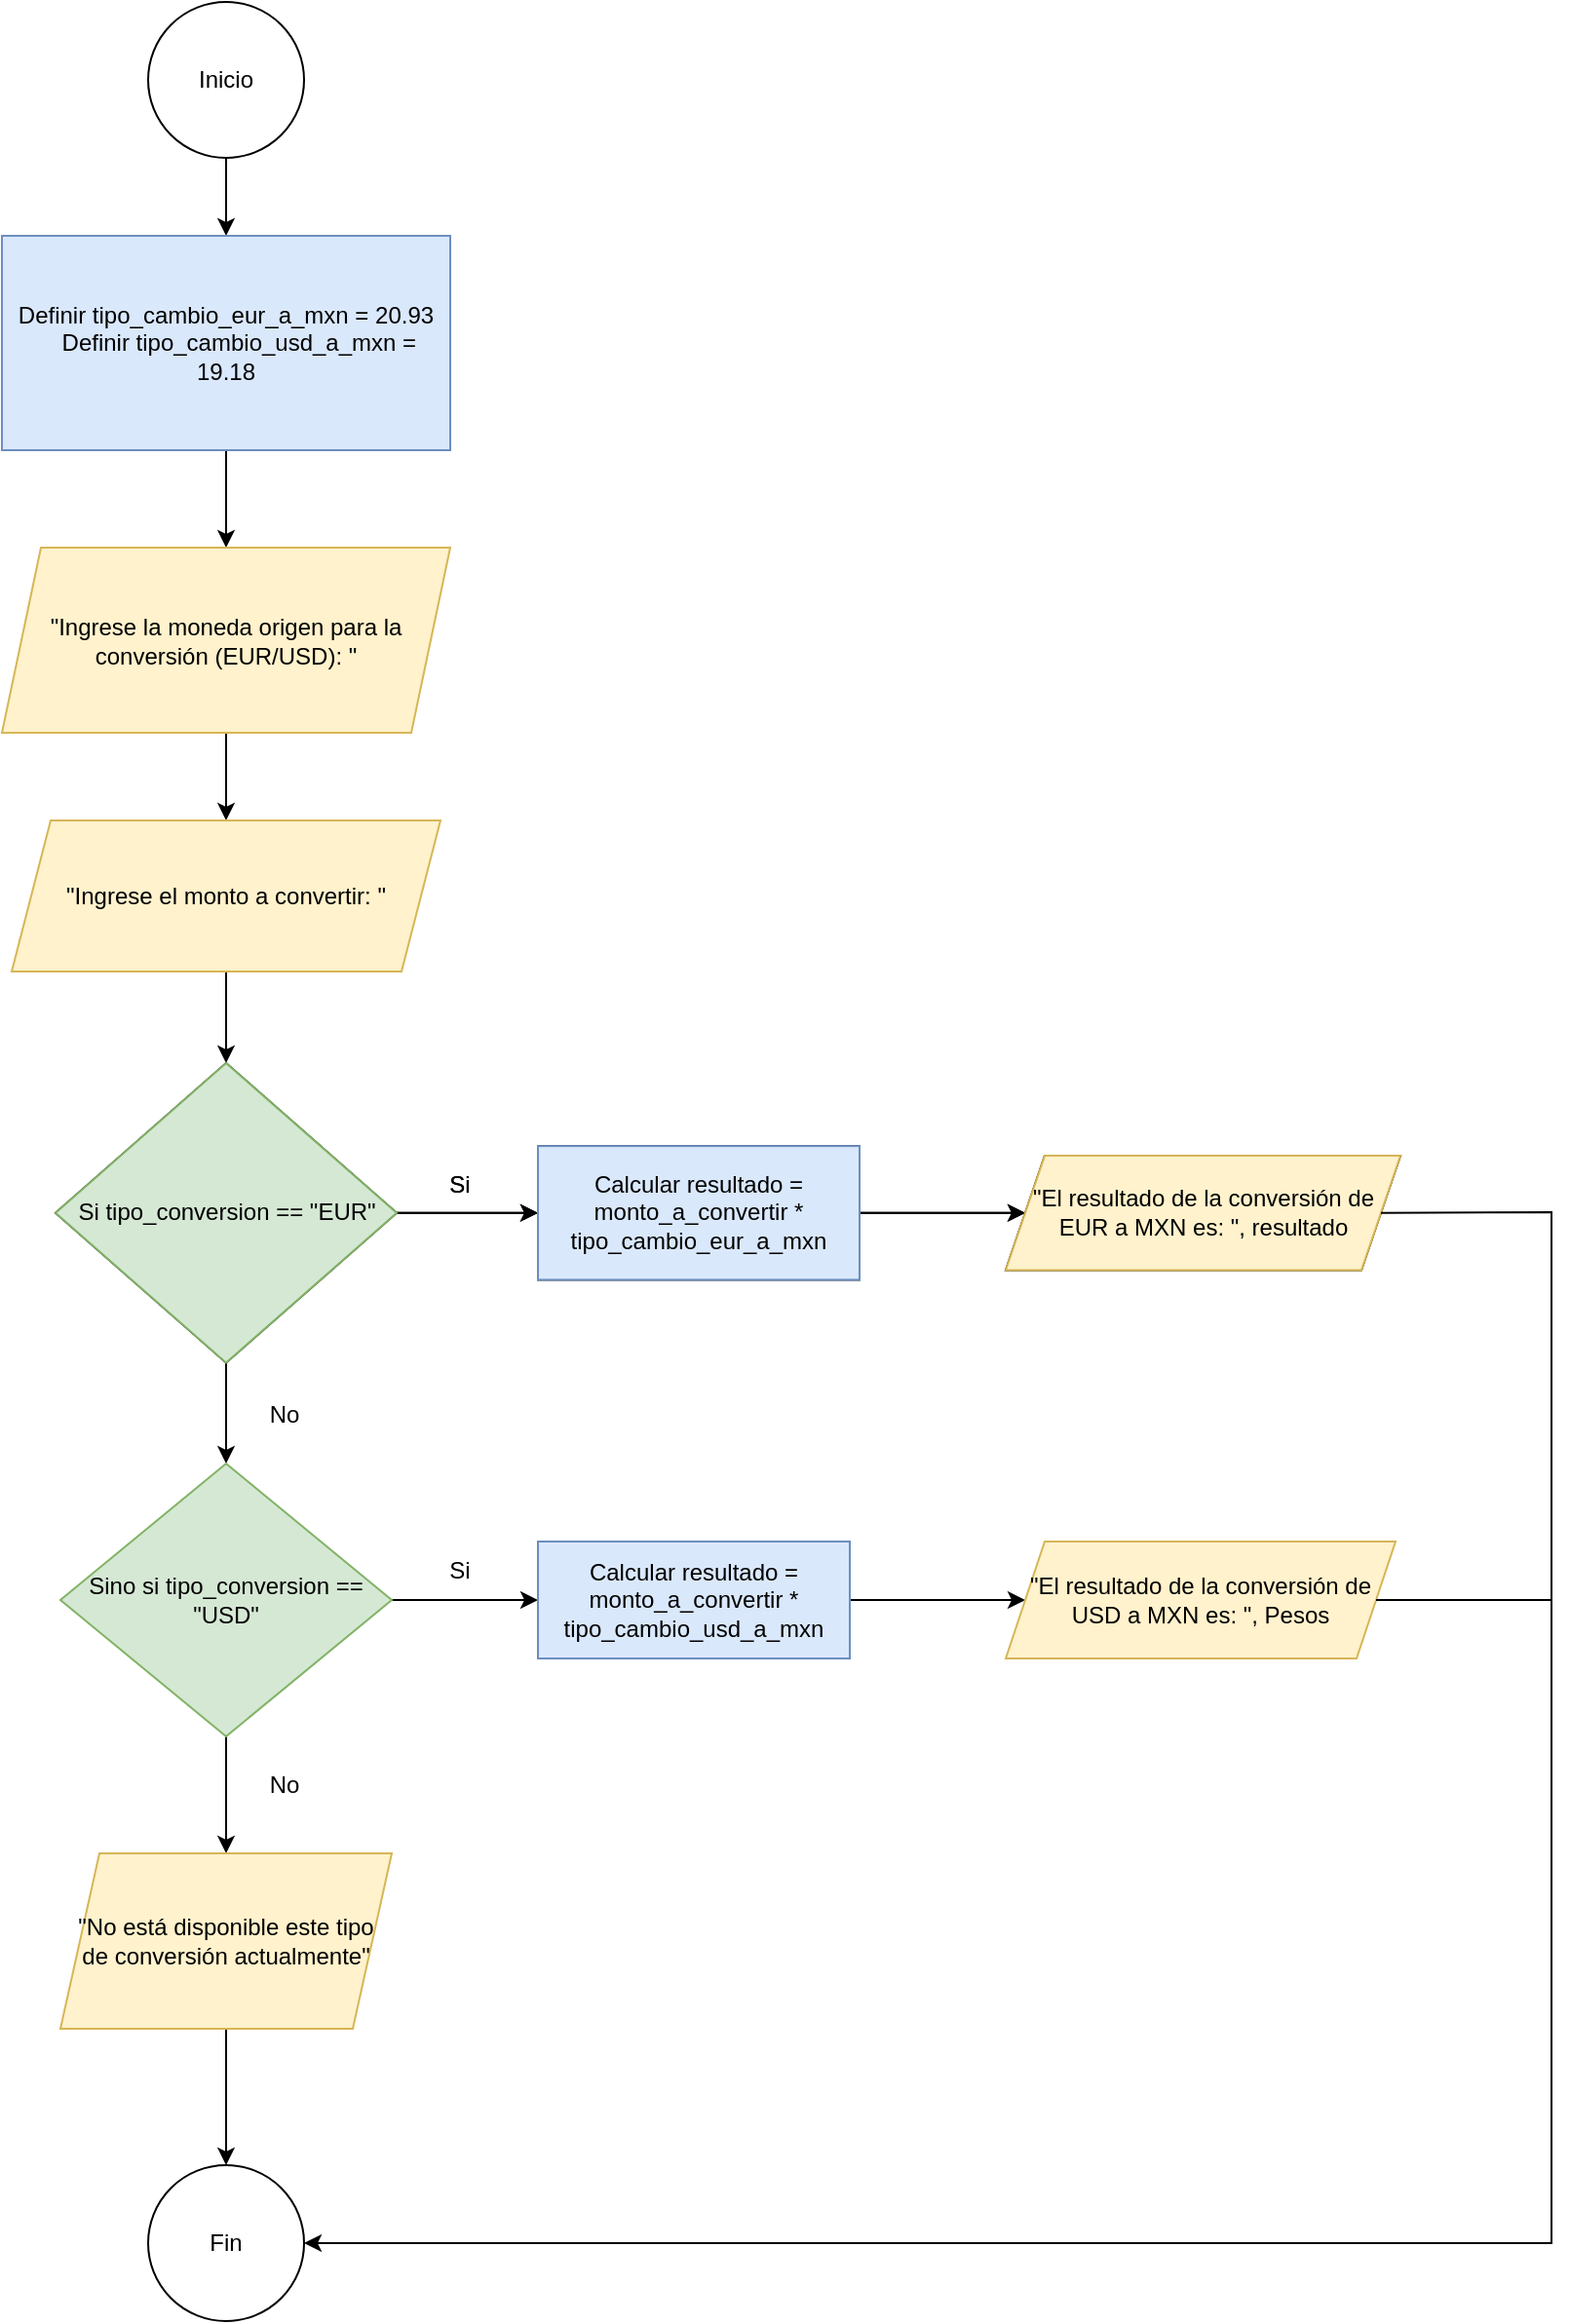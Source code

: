 <mxfile version="24.7.6">
  <diagram id="C5RBs43oDa-KdzZeNtuy" name="Page-1">
    <mxGraphModel dx="1050" dy="569" grid="1" gridSize="10" guides="1" tooltips="1" connect="1" arrows="1" fold="1" page="1" pageScale="1" pageWidth="827" pageHeight="1169" math="0" shadow="0">
      <root>
        <mxCell id="WIyWlLk6GJQsqaUBKTNV-0" />
        <mxCell id="WIyWlLk6GJQsqaUBKTNV-1" parent="WIyWlLk6GJQsqaUBKTNV-0" />
        <mxCell id="706b4MzArVGDcZyyfqEb-2" value="" style="edgeStyle=orthogonalEdgeStyle;rounded=0;orthogonalLoop=1;jettySize=auto;html=1;" edge="1" parent="WIyWlLk6GJQsqaUBKTNV-1" source="706b4MzArVGDcZyyfqEb-0" target="706b4MzArVGDcZyyfqEb-1">
          <mxGeometry relative="1" as="geometry" />
        </mxCell>
        <mxCell id="706b4MzArVGDcZyyfqEb-0" value="&lt;font style=&quot;vertical-align: inherit;&quot;&gt;&lt;font style=&quot;vertical-align: inherit;&quot;&gt;Inicio&lt;/font&gt;&lt;/font&gt;" style="ellipse;whiteSpace=wrap;html=1;aspect=fixed;" vertex="1" parent="WIyWlLk6GJQsqaUBKTNV-1">
          <mxGeometry x="360" y="40" width="80" height="80" as="geometry" />
        </mxCell>
        <mxCell id="706b4MzArVGDcZyyfqEb-4" value="" style="edgeStyle=orthogonalEdgeStyle;rounded=0;orthogonalLoop=1;jettySize=auto;html=1;" edge="1" parent="WIyWlLk6GJQsqaUBKTNV-1" source="706b4MzArVGDcZyyfqEb-1" target="706b4MzArVGDcZyyfqEb-3">
          <mxGeometry relative="1" as="geometry" />
        </mxCell>
        <mxCell id="706b4MzArVGDcZyyfqEb-1" value="&lt;div&gt;&lt;font style=&quot;vertical-align: inherit;&quot;&gt;&lt;font style=&quot;vertical-align: inherit;&quot;&gt;Definir tipo_cambio_eur_a_mxn = 20.93&lt;/font&gt;&lt;/font&gt;&lt;/div&gt;&lt;div&gt;&lt;font style=&quot;vertical-align: inherit;&quot;&gt;&lt;font style=&quot;vertical-align: inherit;&quot;&gt;&amp;nbsp; &amp;nbsp; Definir tipo_cambio_usd_a_mxn = 19.18&lt;/font&gt;&lt;/font&gt;&lt;/div&gt;" style="whiteSpace=wrap;html=1;fillColor=#dae8fc;strokeColor=#6c8ebf;" vertex="1" parent="WIyWlLk6GJQsqaUBKTNV-1">
          <mxGeometry x="285" y="160" width="230" height="110" as="geometry" />
        </mxCell>
        <mxCell id="706b4MzArVGDcZyyfqEb-8" value="" style="edgeStyle=orthogonalEdgeStyle;rounded=0;orthogonalLoop=1;jettySize=auto;html=1;" edge="1" parent="WIyWlLk6GJQsqaUBKTNV-1" source="706b4MzArVGDcZyyfqEb-3" target="706b4MzArVGDcZyyfqEb-7">
          <mxGeometry relative="1" as="geometry" />
        </mxCell>
        <mxCell id="706b4MzArVGDcZyyfqEb-3" value="&quot;Ingrese la moneda origen para la conversión (EUR/USD): &quot;" style="shape=parallelogram;perimeter=parallelogramPerimeter;whiteSpace=wrap;html=1;fixedSize=1;fillColor=#fff2cc;strokeColor=#d6b656;" vertex="1" parent="WIyWlLk6GJQsqaUBKTNV-1">
          <mxGeometry x="285" y="320" width="230" height="95" as="geometry" />
        </mxCell>
        <mxCell id="706b4MzArVGDcZyyfqEb-10" value="" style="edgeStyle=orthogonalEdgeStyle;rounded=0;orthogonalLoop=1;jettySize=auto;html=1;" edge="1" parent="WIyWlLk6GJQsqaUBKTNV-1" source="706b4MzArVGDcZyyfqEb-7" target="706b4MzArVGDcZyyfqEb-9">
          <mxGeometry relative="1" as="geometry" />
        </mxCell>
        <mxCell id="706b4MzArVGDcZyyfqEb-7" value="&quot;Ingrese el monto a convertir: &quot;" style="shape=parallelogram;perimeter=parallelogramPerimeter;whiteSpace=wrap;html=1;fixedSize=1;fillColor=#fff2cc;strokeColor=#d6b656;" vertex="1" parent="WIyWlLk6GJQsqaUBKTNV-1">
          <mxGeometry x="290" y="460" width="220" height="77.5" as="geometry" />
        </mxCell>
        <mxCell id="706b4MzArVGDcZyyfqEb-13" value="" style="edgeStyle=orthogonalEdgeStyle;rounded=0;orthogonalLoop=1;jettySize=auto;html=1;" edge="1" parent="WIyWlLk6GJQsqaUBKTNV-1" source="706b4MzArVGDcZyyfqEb-9" target="706b4MzArVGDcZyyfqEb-12">
          <mxGeometry relative="1" as="geometry" />
        </mxCell>
        <mxCell id="706b4MzArVGDcZyyfqEb-9" value="Si tipo_conversion == &quot;EUR&quot;" style="rhombus;whiteSpace=wrap;html=1;" vertex="1" parent="WIyWlLk6GJQsqaUBKTNV-1">
          <mxGeometry x="312.5" y="584.5" width="175" height="153.75" as="geometry" />
        </mxCell>
        <mxCell id="706b4MzArVGDcZyyfqEb-15" value="" style="edgeStyle=orthogonalEdgeStyle;rounded=0;orthogonalLoop=1;jettySize=auto;html=1;" edge="1" parent="WIyWlLk6GJQsqaUBKTNV-1" source="706b4MzArVGDcZyyfqEb-12" target="706b4MzArVGDcZyyfqEb-14">
          <mxGeometry relative="1" as="geometry" />
        </mxCell>
        <mxCell id="706b4MzArVGDcZyyfqEb-12" value="Calcular resultado = monto_a_convertir * tipo_cambio_eur_a_mxn" style="whiteSpace=wrap;html=1;" vertex="1" parent="WIyWlLk6GJQsqaUBKTNV-1">
          <mxGeometry x="560" y="627.06" width="165" height="68.63" as="geometry" />
        </mxCell>
        <mxCell id="706b4MzArVGDcZyyfqEb-14" value="&quot;El resultado de la conversión de EUR a MXN es: &quot;, Pesos" style="shape=parallelogram;perimeter=parallelogramPerimeter;whiteSpace=wrap;html=1;fixedSize=1;" vertex="1" parent="WIyWlLk6GJQsqaUBKTNV-1">
          <mxGeometry x="800" y="632.06" width="202.5" height="58.63" as="geometry" />
        </mxCell>
        <mxCell id="706b4MzArVGDcZyyfqEb-16" value="Si" style="text;html=1;align=center;verticalAlign=middle;whiteSpace=wrap;rounded=0;" vertex="1" parent="WIyWlLk6GJQsqaUBKTNV-1">
          <mxGeometry x="490" y="632.06" width="60" height="30" as="geometry" />
        </mxCell>
        <mxCell id="706b4MzArVGDcZyyfqEb-19" value="" style="edgeStyle=orthogonalEdgeStyle;rounded=0;orthogonalLoop=1;jettySize=auto;html=1;" edge="1" parent="WIyWlLk6GJQsqaUBKTNV-1" source="706b4MzArVGDcZyyfqEb-20" target="706b4MzArVGDcZyyfqEb-22">
          <mxGeometry relative="1" as="geometry" />
        </mxCell>
        <mxCell id="706b4MzArVGDcZyyfqEb-26" value="" style="edgeStyle=orthogonalEdgeStyle;rounded=0;orthogonalLoop=1;jettySize=auto;html=1;" edge="1" parent="WIyWlLk6GJQsqaUBKTNV-1" source="706b4MzArVGDcZyyfqEb-20" target="706b4MzArVGDcZyyfqEb-25">
          <mxGeometry relative="1" as="geometry" />
        </mxCell>
        <mxCell id="706b4MzArVGDcZyyfqEb-20" value="Si tipo_conversion == &quot;EUR&quot;" style="rhombus;whiteSpace=wrap;html=1;fillColor=#d5e8d4;strokeColor=#82b366;" vertex="1" parent="WIyWlLk6GJQsqaUBKTNV-1">
          <mxGeometry x="312.5" y="584.5" width="175" height="153.75" as="geometry" />
        </mxCell>
        <mxCell id="706b4MzArVGDcZyyfqEb-21" value="" style="edgeStyle=orthogonalEdgeStyle;rounded=0;orthogonalLoop=1;jettySize=auto;html=1;" edge="1" parent="WIyWlLk6GJQsqaUBKTNV-1" source="706b4MzArVGDcZyyfqEb-22" target="706b4MzArVGDcZyyfqEb-23">
          <mxGeometry relative="1" as="geometry" />
        </mxCell>
        <mxCell id="706b4MzArVGDcZyyfqEb-22" value="Calcular resultado = monto_a_convertir * tipo_cambio_eur_a_mxn" style="whiteSpace=wrap;html=1;fillColor=#dae8fc;strokeColor=#6c8ebf;" vertex="1" parent="WIyWlLk6GJQsqaUBKTNV-1">
          <mxGeometry x="560" y="627.06" width="165" height="68.63" as="geometry" />
        </mxCell>
        <mxCell id="706b4MzArVGDcZyyfqEb-23" value="&quot;El resultado de la conversión de EUR a MXN es: &quot;, resultado" style="shape=parallelogram;perimeter=parallelogramPerimeter;whiteSpace=wrap;html=1;fixedSize=1;fillColor=#fff2cc;strokeColor=#d6b656;" vertex="1" parent="WIyWlLk6GJQsqaUBKTNV-1">
          <mxGeometry x="800" y="632.06" width="202.5" height="58.63" as="geometry" />
        </mxCell>
        <mxCell id="706b4MzArVGDcZyyfqEb-24" value="Si" style="text;html=1;align=center;verticalAlign=middle;whiteSpace=wrap;rounded=0;" vertex="1" parent="WIyWlLk6GJQsqaUBKTNV-1">
          <mxGeometry x="490" y="632.06" width="60" height="30" as="geometry" />
        </mxCell>
        <mxCell id="706b4MzArVGDcZyyfqEb-28" value="" style="edgeStyle=orthogonalEdgeStyle;rounded=0;orthogonalLoop=1;jettySize=auto;html=1;" edge="1" parent="WIyWlLk6GJQsqaUBKTNV-1" source="706b4MzArVGDcZyyfqEb-25" target="706b4MzArVGDcZyyfqEb-27">
          <mxGeometry relative="1" as="geometry" />
        </mxCell>
        <mxCell id="706b4MzArVGDcZyyfqEb-34" value="" style="edgeStyle=orthogonalEdgeStyle;rounded=0;orthogonalLoop=1;jettySize=auto;html=1;" edge="1" parent="WIyWlLk6GJQsqaUBKTNV-1" source="706b4MzArVGDcZyyfqEb-25" target="706b4MzArVGDcZyyfqEb-33">
          <mxGeometry relative="1" as="geometry" />
        </mxCell>
        <mxCell id="706b4MzArVGDcZyyfqEb-25" value="Sino si tipo_conversion == &quot;USD&quot;" style="rhombus;whiteSpace=wrap;html=1;fillColor=#d5e8d4;strokeColor=#82b366;" vertex="1" parent="WIyWlLk6GJQsqaUBKTNV-1">
          <mxGeometry x="315" y="790" width="170" height="140" as="geometry" />
        </mxCell>
        <mxCell id="706b4MzArVGDcZyyfqEb-30" value="" style="edgeStyle=orthogonalEdgeStyle;rounded=0;orthogonalLoop=1;jettySize=auto;html=1;" edge="1" parent="WIyWlLk6GJQsqaUBKTNV-1" source="706b4MzArVGDcZyyfqEb-27" target="706b4MzArVGDcZyyfqEb-29">
          <mxGeometry relative="1" as="geometry" />
        </mxCell>
        <mxCell id="706b4MzArVGDcZyyfqEb-27" value="Calcular resultado = monto_a_convertir * tipo_cambio_usd_a_mxn" style="whiteSpace=wrap;html=1;fillColor=#dae8fc;strokeColor=#6c8ebf;" vertex="1" parent="WIyWlLk6GJQsqaUBKTNV-1">
          <mxGeometry x="560" y="830" width="160" height="60" as="geometry" />
        </mxCell>
        <mxCell id="706b4MzArVGDcZyyfqEb-29" value="&quot;El resultado de la conversión de USD a MXN es: &quot;, Pesos" style="shape=parallelogram;perimeter=parallelogramPerimeter;whiteSpace=wrap;html=1;fixedSize=1;fillColor=#fff2cc;strokeColor=#d6b656;" vertex="1" parent="WIyWlLk6GJQsqaUBKTNV-1">
          <mxGeometry x="800" y="830" width="200" height="60" as="geometry" />
        </mxCell>
        <mxCell id="706b4MzArVGDcZyyfqEb-31" value="Si" style="text;html=1;align=center;verticalAlign=middle;whiteSpace=wrap;rounded=0;" vertex="1" parent="WIyWlLk6GJQsqaUBKTNV-1">
          <mxGeometry x="490" y="830" width="60" height="30" as="geometry" />
        </mxCell>
        <mxCell id="706b4MzArVGDcZyyfqEb-32" value="No" style="text;html=1;align=center;verticalAlign=middle;whiteSpace=wrap;rounded=0;" vertex="1" parent="WIyWlLk6GJQsqaUBKTNV-1">
          <mxGeometry x="400" y="750" width="60" height="30" as="geometry" />
        </mxCell>
        <mxCell id="706b4MzArVGDcZyyfqEb-37" value="" style="edgeStyle=orthogonalEdgeStyle;rounded=0;orthogonalLoop=1;jettySize=auto;html=1;" edge="1" parent="WIyWlLk6GJQsqaUBKTNV-1" source="706b4MzArVGDcZyyfqEb-33" target="706b4MzArVGDcZyyfqEb-36">
          <mxGeometry relative="1" as="geometry" />
        </mxCell>
        <mxCell id="706b4MzArVGDcZyyfqEb-33" value="&quot;No está disponible este tipo de conversión actualmente&quot;" style="shape=parallelogram;perimeter=parallelogramPerimeter;whiteSpace=wrap;html=1;fixedSize=1;fillColor=#fff2cc;strokeColor=#d6b656;" vertex="1" parent="WIyWlLk6GJQsqaUBKTNV-1">
          <mxGeometry x="315" y="990" width="170" height="90" as="geometry" />
        </mxCell>
        <mxCell id="706b4MzArVGDcZyyfqEb-35" value="No" style="text;html=1;align=center;verticalAlign=middle;whiteSpace=wrap;rounded=0;" vertex="1" parent="WIyWlLk6GJQsqaUBKTNV-1">
          <mxGeometry x="400" y="940" width="60" height="30" as="geometry" />
        </mxCell>
        <mxCell id="706b4MzArVGDcZyyfqEb-36" value="Fin" style="ellipse;whiteSpace=wrap;html=1;" vertex="1" parent="WIyWlLk6GJQsqaUBKTNV-1">
          <mxGeometry x="360" y="1150" width="80" height="80" as="geometry" />
        </mxCell>
        <mxCell id="706b4MzArVGDcZyyfqEb-39" value="" style="endArrow=classic;html=1;rounded=0;exitX=1;exitY=0.5;exitDx=0;exitDy=0;entryX=1;entryY=0.5;entryDx=0;entryDy=0;" edge="1" parent="WIyWlLk6GJQsqaUBKTNV-1" source="706b4MzArVGDcZyyfqEb-23" target="706b4MzArVGDcZyyfqEb-36">
          <mxGeometry width="50" height="50" relative="1" as="geometry">
            <mxPoint x="580" y="820" as="sourcePoint" />
            <mxPoint x="1080" y="1220" as="targetPoint" />
            <Array as="points">
              <mxPoint x="1080" y="661" />
              <mxPoint x="1080" y="1190" />
            </Array>
          </mxGeometry>
        </mxCell>
        <mxCell id="706b4MzArVGDcZyyfqEb-45" value="" style="endArrow=none;html=1;rounded=0;" edge="1" parent="WIyWlLk6GJQsqaUBKTNV-1">
          <mxGeometry width="50" height="50" relative="1" as="geometry">
            <mxPoint x="990" y="860" as="sourcePoint" />
            <mxPoint x="1080" y="860" as="targetPoint" />
          </mxGeometry>
        </mxCell>
      </root>
    </mxGraphModel>
  </diagram>
</mxfile>
